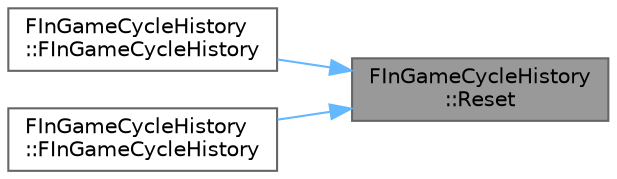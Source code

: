digraph "FInGameCycleHistory::Reset"
{
 // INTERACTIVE_SVG=YES
 // LATEX_PDF_SIZE
  bgcolor="transparent";
  edge [fontname=Helvetica,fontsize=10,labelfontname=Helvetica,labelfontsize=10];
  node [fontname=Helvetica,fontsize=10,shape=box,height=0.2,width=0.4];
  rankdir="RL";
  Node1 [id="Node000001",label="FInGameCycleHistory\l::Reset",height=0.2,width=0.4,color="gray40", fillcolor="grey60", style="filled", fontcolor="black",tooltip=" "];
  Node1 -> Node2 [id="edge1_Node000001_Node000002",dir="back",color="steelblue1",style="solid",tooltip=" "];
  Node2 [id="Node000002",label="FInGameCycleHistory\l::FInGameCycleHistory",height=0.2,width=0.4,color="grey40", fillcolor="white", style="filled",URL="$db/d83/structFInGameCycleHistory.html#af2da74deceaeb9f4d02073d265503675",tooltip=" "];
  Node1 -> Node3 [id="edge2_Node000001_Node000003",dir="back",color="steelblue1",style="solid",tooltip=" "];
  Node3 [id="Node000003",label="FInGameCycleHistory\l::FInGameCycleHistory",height=0.2,width=0.4,color="grey40", fillcolor="white", style="filled",URL="$db/d83/structFInGameCycleHistory.html#af26ea7f83195fca6fd02fcace367fdd6",tooltip=" "];
}
